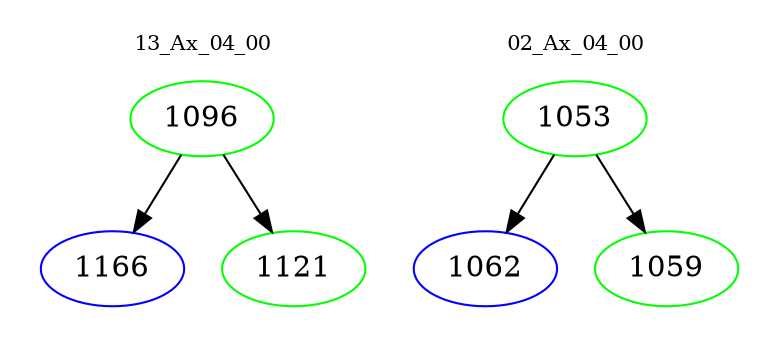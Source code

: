 digraph{
subgraph cluster_0 {
color = white
label = "13_Ax_04_00";
fontsize=10;
T0_1096 [label="1096", color="green"]
T0_1096 -> T0_1166 [color="black"]
T0_1166 [label="1166", color="blue"]
T0_1096 -> T0_1121 [color="black"]
T0_1121 [label="1121", color="green"]
}
subgraph cluster_1 {
color = white
label = "02_Ax_04_00";
fontsize=10;
T1_1053 [label="1053", color="green"]
T1_1053 -> T1_1062 [color="black"]
T1_1062 [label="1062", color="blue"]
T1_1053 -> T1_1059 [color="black"]
T1_1059 [label="1059", color="green"]
}
}
